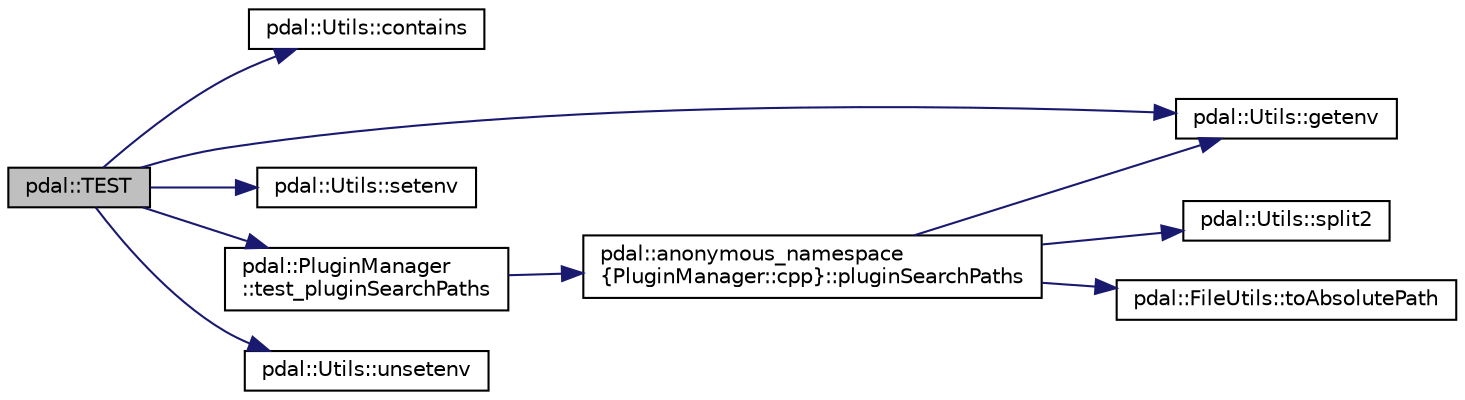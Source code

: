 digraph "pdal::TEST"
{
  edge [fontname="Helvetica",fontsize="10",labelfontname="Helvetica",labelfontsize="10"];
  node [fontname="Helvetica",fontsize="10",shape=record];
  rankdir="LR";
  Node1 [label="pdal::TEST",height=0.2,width=0.4,color="black", fillcolor="grey75", style="filled", fontcolor="black"];
  Node1 -> Node2 [color="midnightblue",fontsize="10",style="solid",fontname="Helvetica"];
  Node2 [label="pdal::Utils::contains",height=0.2,width=0.4,color="black", fillcolor="white", style="filled",URL="$namespacepdal_1_1Utils.html#a3e140e4c0c21d020c56c0b8d58b8cb5b"];
  Node1 -> Node3 [color="midnightblue",fontsize="10",style="solid",fontname="Helvetica"];
  Node3 [label="pdal::Utils::getenv",height=0.2,width=0.4,color="black", fillcolor="white", style="filled",URL="$namespacepdal_1_1Utils.html#a280847d8a85057a3cfe513abec5c6527"];
  Node1 -> Node4 [color="midnightblue",fontsize="10",style="solid",fontname="Helvetica"];
  Node4 [label="pdal::Utils::setenv",height=0.2,width=0.4,color="black", fillcolor="white", style="filled",URL="$namespacepdal_1_1Utils.html#a02ed9517499ddbc2e55441a90e81fbcd"];
  Node1 -> Node5 [color="midnightblue",fontsize="10",style="solid",fontname="Helvetica"];
  Node5 [label="pdal::PluginManager\l::test_pluginSearchPaths",height=0.2,width=0.4,color="black", fillcolor="white", style="filled",URL="$classpdal_1_1PluginManager.html#a586542f74527b1ad766b49ea823d90a5"];
  Node5 -> Node6 [color="midnightblue",fontsize="10",style="solid",fontname="Helvetica"];
  Node6 [label="pdal::anonymous_namespace\l\{PluginManager::cpp\}::pluginSearchPaths",height=0.2,width=0.4,color="black", fillcolor="white", style="filled",URL="$namespacepdal_1_1anonymous__namespace_02PluginManager_8cpp_03.html#a1fdbb485623dfdef1f484e665ffe43fe"];
  Node6 -> Node3 [color="midnightblue",fontsize="10",style="solid",fontname="Helvetica"];
  Node6 -> Node7 [color="midnightblue",fontsize="10",style="solid",fontname="Helvetica"];
  Node7 [label="pdal::Utils::split2",height=0.2,width=0.4,color="black", fillcolor="white", style="filled",URL="$namespacepdal_1_1Utils.html#a6ae33c6d7b4eb4bcae6ec17fb8cc04fc"];
  Node6 -> Node8 [color="midnightblue",fontsize="10",style="solid",fontname="Helvetica"];
  Node8 [label="pdal::FileUtils::toAbsolutePath",height=0.2,width=0.4,color="black", fillcolor="white", style="filled",URL="$namespacepdal_1_1FileUtils.html#a538c47da3e98daa37d68b568ca849ac9"];
  Node1 -> Node9 [color="midnightblue",fontsize="10",style="solid",fontname="Helvetica"];
  Node9 [label="pdal::Utils::unsetenv",height=0.2,width=0.4,color="black", fillcolor="white", style="filled",URL="$namespacepdal_1_1Utils.html#ab631bc0df7c992b2eb8a916b8b5633a2"];
}
